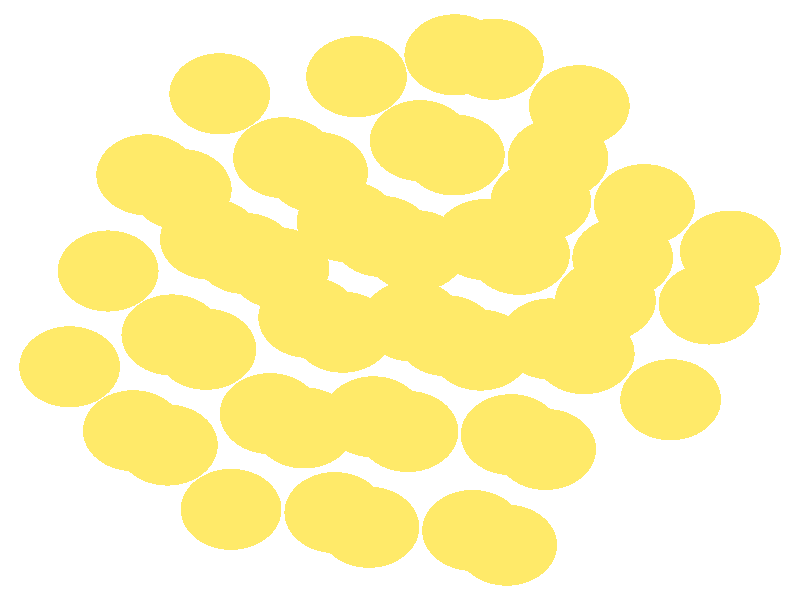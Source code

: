 #include "colors.inc"
#include "finish.inc"

global_settings {assumed_gamma 1 max_trace_level 6}
background {color White}
camera {orthographic
  right -16.20*x up 15.10*y
  direction 1.00*z
  location <0,0,50.00> look_at <0,0,0>}
light_source {<  2.00,   3.00,  40.00> color White
  area_light <0.70, 0, 0>, <0, 0.70, 0>, 3, 3
  adaptive 1 jitter}

#declare simple = finish {phong 0.7}
#declare pale = finish {ambient .5 diffuse .85 roughness .001 specular 0.200 }
#declare intermediate = finish {ambient 0.3 diffuse 0.6 specular 0.10 roughness 0.04 }
#declare vmd = finish {ambient .0 diffuse .65 phong 0.1 phong_size 40. specular 0.500 }
#declare jmol = finish {ambient .2 diffuse .6 specular 1 roughness .001 metallic}
#declare ase2 = finish {ambient 0.05 brilliance 3 diffuse 0.6 metallic specular 0.70 roughness 0.04 reflection 0.15}
#declare ase3 = finish {ambient .15 brilliance 2 diffuse .6 metallic specular 1. roughness .001 reflection .0}
#declare glass = finish {ambient .05 diffuse .3 specular 1. roughness .001}
#declare Rcell = 0.050;
#declare Rbond = 0.100;

#macro atom(LOC, R, COL, FIN)
  sphere{LOC, R texture{pigment{COL} finish{FIN}}}
#end
#macro constrain(LOC, R, COL, FIN)
union{torus{R, Rcell rotate 45*z texture{pigment{COL} finish{FIN}}}
      torus{R, Rcell rotate -45*z texture{pigment{COL} finish{FIN}}}
      translate LOC}
#end

atom(<  1.89,   6.06,  -3.44>, 1.02, rgb <1.00, 0.82, 0.14>, ase3) // #0 
atom(<  1.10,   3.65,  -2.06>, 1.02, rgb <1.00, 0.82, 0.14>, ase3) // #1 
atom(<  0.32,   1.24,  -0.69>, 1.02, rgb <1.00, 0.82, 0.14>, ase3) // #2 
atom(<  3.63,   4.89,  -1.46>, 1.02, rgb <1.00, 0.82, 0.14>, ase3) // #3 
atom(<  2.85,   2.48,  -0.09>, 1.02, rgb <1.00, 0.82, 0.14>, ase3) // #4 
atom(<  1.11,   6.17,  -0.67>, 1.02, rgb <1.00, 0.82, 0.14>, ase3) // #5 
atom(< -0.88,   5.62,  -2.75>, 1.02, rgb <1.00, 0.82, 0.14>, ase3) // #6 
atom(< -1.67,   3.21,  -1.38>, 1.02, rgb <1.00, 0.82, 0.14>, ase3) // #7 
atom(< -2.45,   0.80,   0.00>, 1.02, rgb <1.00, 0.82, 0.14>, ase3) // #8 
atom(<  0.41,   4.01,  -4.84>, 1.02, rgb <1.00, 0.82, 0.14>, ase3) // #9 
atom(< -0.37,   1.60,  -3.46>, 1.02, rgb <1.00, 0.82, 0.14>, ase3) // #10 
atom(< -1.16,  -0.81,  -2.09>, 1.02, rgb <1.00, 0.82, 0.14>, ase3) // #11 
atom(< -1.94,  -3.22,  -0.71>, 1.02, rgb <1.00, 0.82, 0.14>, ase3) // #12 
atom(<  3.20,   3.56,  -4.04>, 1.02, rgb <1.00, 0.82, 0.14>, ase3) // #13 
atom(<  2.42,   1.15,  -2.67>, 1.02, rgb <1.00, 0.82, 0.14>, ase3) // #14 
atom(<  1.63,  -1.26,  -1.29>, 1.02, rgb <1.00, 0.82, 0.14>, ase3) // #15 
atom(< -3.65,   5.19,  -2.06>, 1.02, rgb <1.00, 0.82, 0.14>, ase3) // #16 
atom(< -4.43,   2.78,  -0.69>, 1.02, rgb <1.00, 0.82, 0.14>, ase3) // #17 
atom(< -2.36,   3.58,  -4.15>, 1.02, rgb <1.00, 0.82, 0.14>, ase3) // #18 
atom(< -3.14,   1.17,  -2.78>, 1.02, rgb <1.00, 0.82, 0.14>, ase3) // #19 
atom(< -3.93,  -1.24,  -1.40>, 1.02, rgb <1.00, 0.82, 0.14>, ase3) // #20 
atom(< -4.71,  -3.65,  -0.02>, 1.02, rgb <1.00, 0.82, 0.14>, ase3) // #21 
atom(< -1.07,   1.97,  -6.24>, 1.02, rgb <1.00, 0.82, 0.14>, ase3) // #22 
atom(< -1.85,  -0.44,  -4.86>, 1.02, rgb <1.00, 0.82, 0.14>, ase3) // #23 
atom(< -2.63,  -2.86,  -3.49>, 1.02, rgb <1.00, 0.82, 0.14>, ase3) // #24 
atom(< -3.42,  -5.27,  -2.11>, 1.02, rgb <1.00, 0.82, 0.14>, ase3) // #25 
atom(<  1.72,   1.52,  -5.44>, 1.02, rgb <1.00, 0.82, 0.14>, ase3) // #26 
atom(<  0.94,  -0.90,  -4.07>, 1.02, rgb <1.00, 0.82, 0.14>, ase3) // #27 
atom(<  0.16,  -3.31,  -2.69>, 1.02, rgb <1.00, 0.82, 0.14>, ase3) // #28 
atom(< -0.63,  -5.72,  -1.31>, 1.02, rgb <1.00, 0.82, 0.14>, ase3) // #29 
atom(<  4.51,   1.06,  -4.65>, 1.02, rgb <1.00, 0.82, 0.14>, ase3) // #30 
atom(<  3.73,  -1.35,  -3.27>, 1.02, rgb <1.00, 0.82, 0.14>, ase3) // #31 
atom(<  2.95,  -3.76,  -1.89>, 1.02, rgb <1.00, 0.82, 0.14>, ase3) // #32 
atom(<  2.16,  -6.17,  -0.52>, 1.02, rgb <1.00, 0.82, 0.14>, ase3) // #33 
atom(<  4.95,   2.40,  -2.06>, 1.02, rgb <1.00, 0.82, 0.14>, ase3) // #34 
atom(<  4.16,  -0.01,  -0.69>, 1.02, rgb <1.00, 0.82, 0.14>, ase3) // #35 
atom(< -5.13,   3.15,  -3.46>, 1.02, rgb <1.00, 0.82, 0.14>, ase3) // #36 
atom(< -5.91,   0.73,  -2.09>, 1.02, rgb <1.00, 0.82, 0.14>, ase3) // #37 
atom(< -6.69,  -1.68,  -0.71>, 1.02, rgb <1.00, 0.82, 0.14>, ase3) // #38 
atom(< -3.84,   1.53,  -5.55>, 1.02, rgb <1.00, 0.82, 0.14>, ase3) // #39 
atom(< -4.62,  -0.88,  -4.18>, 1.02, rgb <1.00, 0.82, 0.14>, ase3) // #40 
atom(< -5.40,  -3.29,  -2.80>, 1.02, rgb <1.00, 0.82, 0.14>, ase3) // #41 
atom(<  0.25,  -0.53,  -6.84>, 1.02, rgb <1.00, 0.82, 0.14>, ase3) // #42 
atom(< -0.54,  -2.94,  -5.47>, 1.02, rgb <1.00, 0.82, 0.14>, ase3) // #43 
atom(< -1.32,  -5.35,  -4.09>, 1.02, rgb <1.00, 0.82, 0.14>, ase3) // #44 
atom(<  3.04,  -0.98,  -6.05>, 1.02, rgb <1.00, 0.82, 0.14>, ase3) // #45 
atom(<  2.25,  -3.39,  -4.67>, 1.02, rgb <1.00, 0.82, 0.14>, ase3) // #46 
atom(<  1.47,  -5.80,  -3.29>, 1.02, rgb <1.00, 0.82, 0.14>, ase3) // #47 
atom(<  6.26,  -0.10,  -2.67>, 1.02, rgb <1.00, 0.82, 0.14>, ase3) // #48 
atom(<  5.48,  -2.51,  -1.29>, 1.02, rgb <1.00, 0.82, 0.14>, ase3) // #49 
atom(<  6.69,   1.23,  -0.09>, 1.02, rgb <1.00, 0.82, 0.14>, ase3) // #50 
